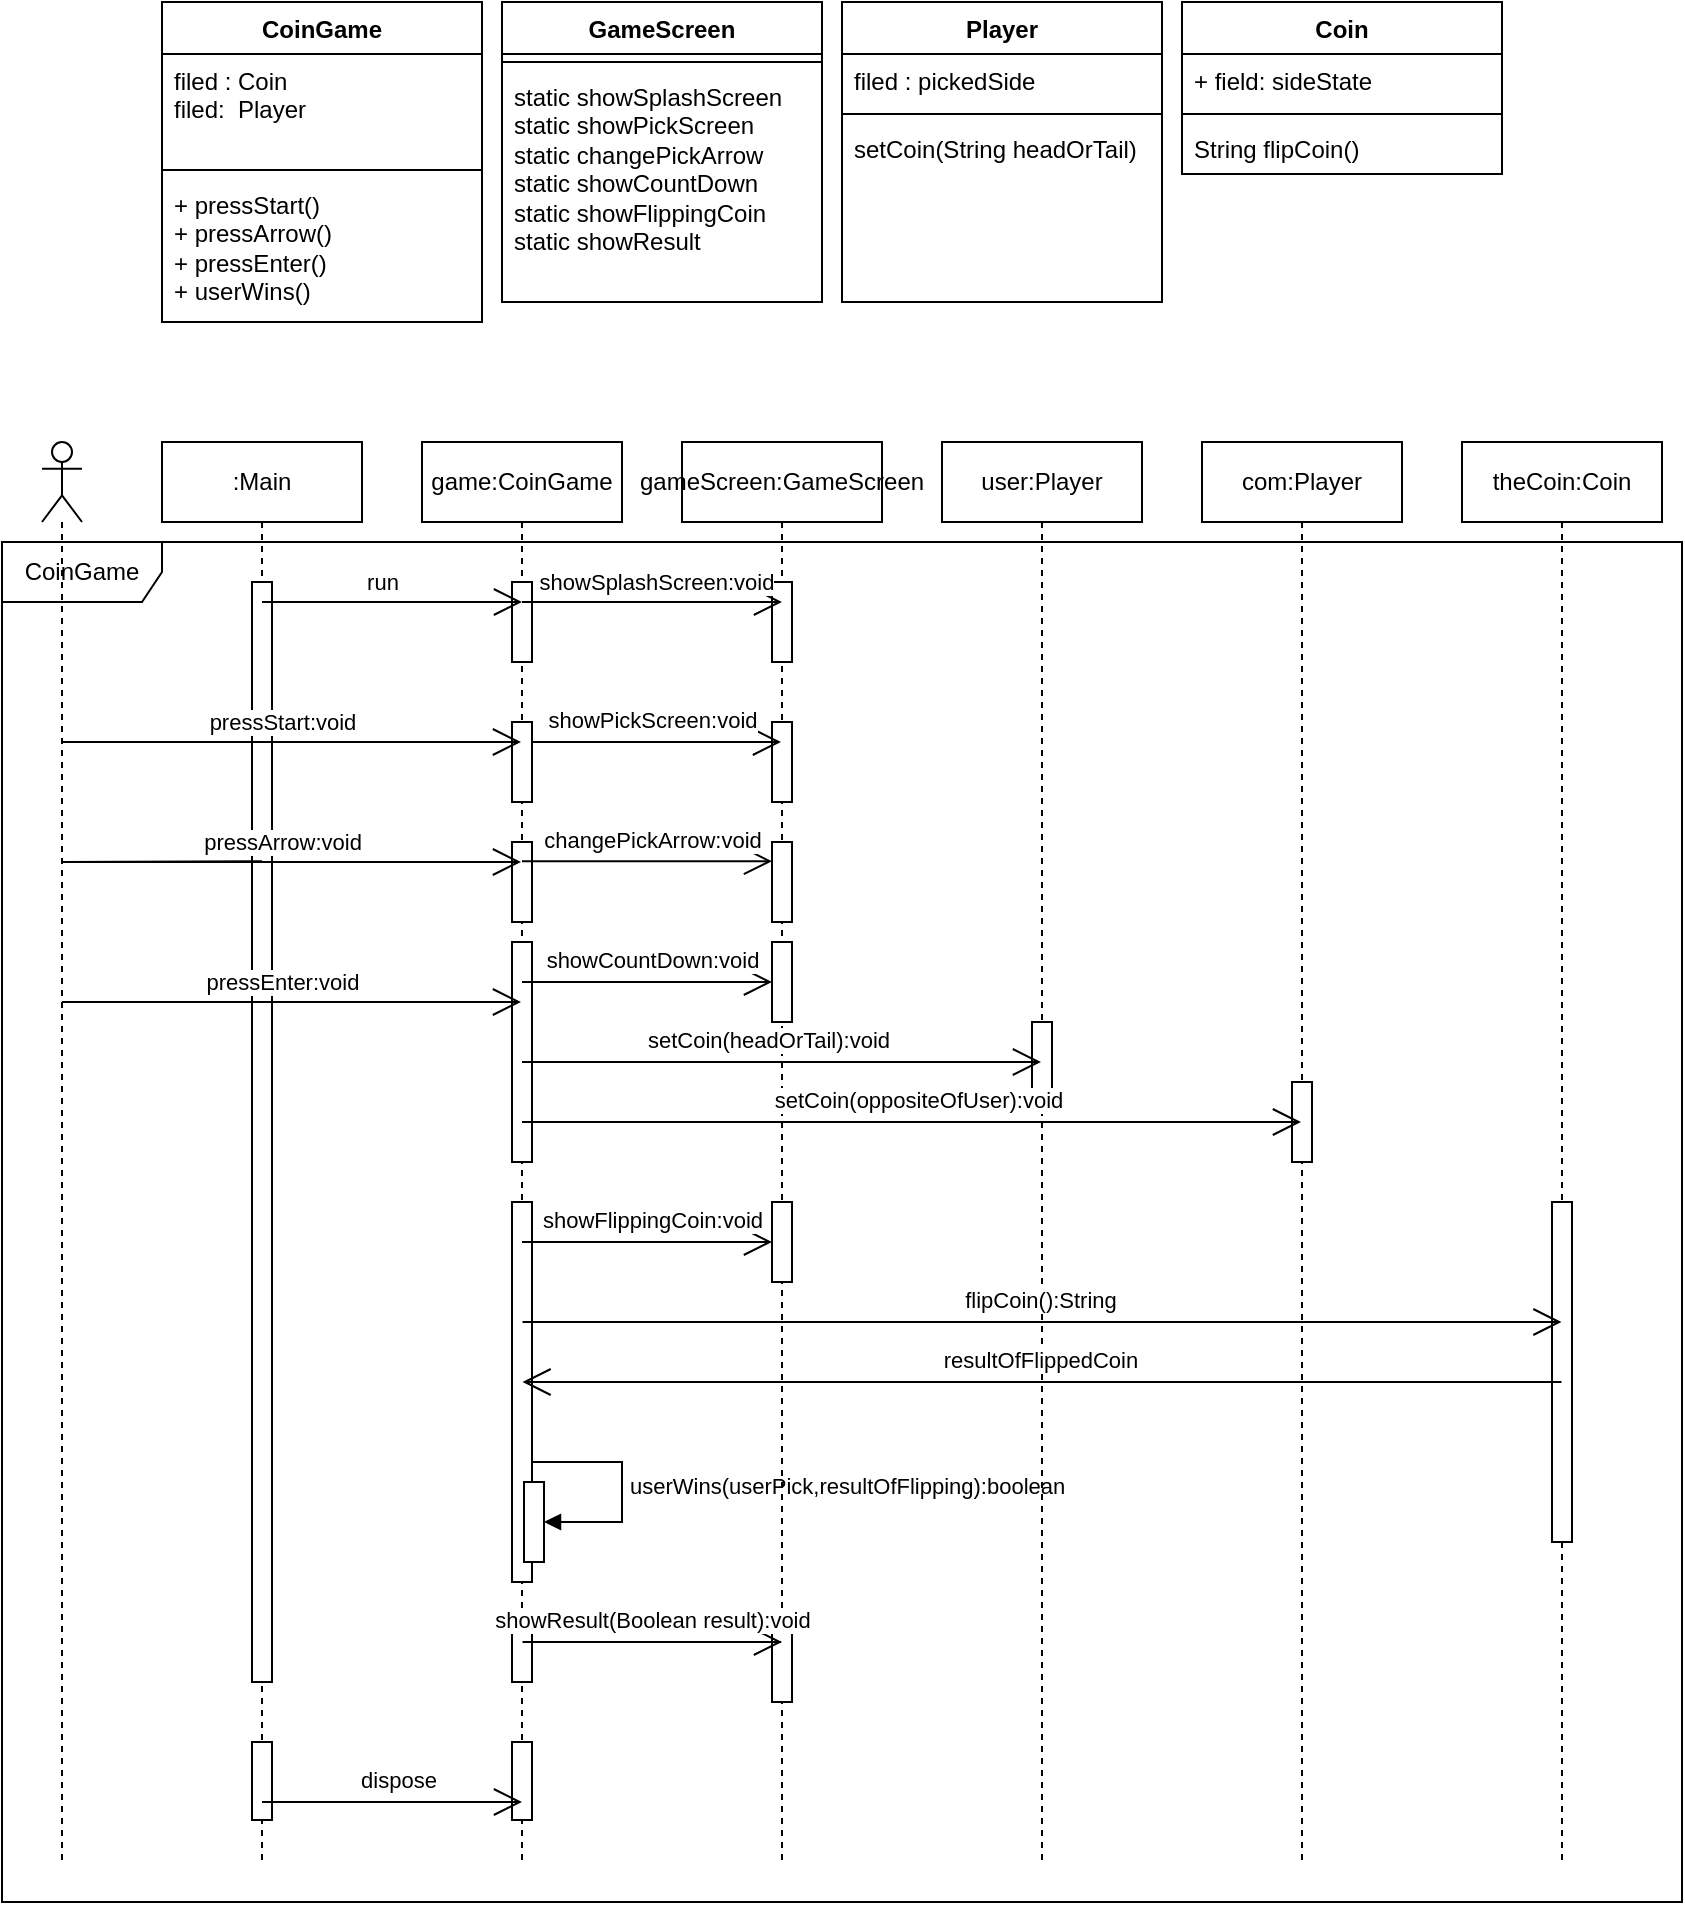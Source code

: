 <mxfile version="21.2.6" type="device">
  <diagram name="Page-1" id="M5K0BXyh6dM63ijvcR3z">
    <mxGraphModel dx="958" dy="1583" grid="1" gridSize="10" guides="1" tooltips="1" connect="1" arrows="1" fold="1" page="1" pageScale="1" pageWidth="850" pageHeight="1100" math="0" shadow="0">
      <root>
        <mxCell id="0" />
        <mxCell id="1" parent="0" />
        <mxCell id="KG-Lx-F5AGC2H34Jl8Lw-1" value="CoinGame" style="shape=umlFrame;whiteSpace=wrap;html=1;pointerEvents=0;width=80;height=30;" vertex="1" parent="1">
          <mxGeometry y="80" width="840" height="680" as="geometry" />
        </mxCell>
        <mxCell id="KG-Lx-F5AGC2H34Jl8Lw-6" value="game:CoinGame" style="shape=umlLifeline;perimeter=lifelinePerimeter;whiteSpace=wrap;html=1;container=1;dropTarget=0;collapsible=0;recursiveResize=0;outlineConnect=0;portConstraint=eastwest;newEdgeStyle={&quot;edgeStyle&quot;:&quot;elbowEdgeStyle&quot;,&quot;elbow&quot;:&quot;vertical&quot;,&quot;curved&quot;:0,&quot;rounded&quot;:0};" vertex="1" parent="1">
          <mxGeometry x="210" y="30" width="100" height="710" as="geometry" />
        </mxCell>
        <mxCell id="KG-Lx-F5AGC2H34Jl8Lw-17" value="" style="html=1;points=[];perimeter=orthogonalPerimeter;outlineConnect=0;targetShapes=umlLifeline;portConstraint=eastwest;newEdgeStyle={&quot;edgeStyle&quot;:&quot;elbowEdgeStyle&quot;,&quot;elbow&quot;:&quot;vertical&quot;,&quot;curved&quot;:0,&quot;rounded&quot;:0};" vertex="1" parent="KG-Lx-F5AGC2H34Jl8Lw-6">
          <mxGeometry x="45" y="70" width="10" height="40" as="geometry" />
        </mxCell>
        <mxCell id="KG-Lx-F5AGC2H34Jl8Lw-23" value="" style="html=1;points=[];perimeter=orthogonalPerimeter;outlineConnect=0;targetShapes=umlLifeline;portConstraint=eastwest;newEdgeStyle={&quot;edgeStyle&quot;:&quot;elbowEdgeStyle&quot;,&quot;elbow&quot;:&quot;vertical&quot;,&quot;curved&quot;:0,&quot;rounded&quot;:0};" vertex="1" parent="KG-Lx-F5AGC2H34Jl8Lw-6">
          <mxGeometry x="45" y="140" width="10" height="40" as="geometry" />
        </mxCell>
        <mxCell id="KG-Lx-F5AGC2H34Jl8Lw-35" value="" style="html=1;points=[];perimeter=orthogonalPerimeter;outlineConnect=0;targetShapes=umlLifeline;portConstraint=eastwest;newEdgeStyle={&quot;edgeStyle&quot;:&quot;elbowEdgeStyle&quot;,&quot;elbow&quot;:&quot;vertical&quot;,&quot;curved&quot;:0,&quot;rounded&quot;:0};" vertex="1" parent="KG-Lx-F5AGC2H34Jl8Lw-6">
          <mxGeometry x="45" y="200" width="10" height="40" as="geometry" />
        </mxCell>
        <mxCell id="KG-Lx-F5AGC2H34Jl8Lw-45" value="" style="html=1;points=[];perimeter=orthogonalPerimeter;outlineConnect=0;targetShapes=umlLifeline;portConstraint=eastwest;newEdgeStyle={&quot;edgeStyle&quot;:&quot;elbowEdgeStyle&quot;,&quot;elbow&quot;:&quot;vertical&quot;,&quot;curved&quot;:0,&quot;rounded&quot;:0};" vertex="1" parent="KG-Lx-F5AGC2H34Jl8Lw-6">
          <mxGeometry x="45" y="250" width="10" height="110" as="geometry" />
        </mxCell>
        <mxCell id="KG-Lx-F5AGC2H34Jl8Lw-60" value="" style="html=1;points=[];perimeter=orthogonalPerimeter;outlineConnect=0;targetShapes=umlLifeline;portConstraint=eastwest;newEdgeStyle={&quot;edgeStyle&quot;:&quot;elbowEdgeStyle&quot;,&quot;elbow&quot;:&quot;vertical&quot;,&quot;curved&quot;:0,&quot;rounded&quot;:0};" vertex="1" parent="KG-Lx-F5AGC2H34Jl8Lw-6">
          <mxGeometry x="45" y="380" width="10" height="190" as="geometry" />
        </mxCell>
        <mxCell id="KG-Lx-F5AGC2H34Jl8Lw-71" value="" style="html=1;points=[];perimeter=orthogonalPerimeter;outlineConnect=0;targetShapes=umlLifeline;portConstraint=eastwest;newEdgeStyle={&quot;edgeStyle&quot;:&quot;elbowEdgeStyle&quot;,&quot;elbow&quot;:&quot;vertical&quot;,&quot;curved&quot;:0,&quot;rounded&quot;:0};" vertex="1" parent="KG-Lx-F5AGC2H34Jl8Lw-6">
          <mxGeometry x="51" y="520" width="10" height="40" as="geometry" />
        </mxCell>
        <mxCell id="KG-Lx-F5AGC2H34Jl8Lw-72" value="userWins(userPick,resultOfFlipping):boolean" style="html=1;align=left;spacingLeft=2;endArrow=block;rounded=0;edgeStyle=orthogonalEdgeStyle;curved=0;rounded=0;" edge="1" target="KG-Lx-F5AGC2H34Jl8Lw-71" parent="KG-Lx-F5AGC2H34Jl8Lw-6" source="KG-Lx-F5AGC2H34Jl8Lw-60">
          <mxGeometry relative="1" as="geometry">
            <mxPoint x="70" y="480" as="sourcePoint" />
            <Array as="points">
              <mxPoint x="100" y="510" />
              <mxPoint x="100" y="540" />
            </Array>
          </mxGeometry>
        </mxCell>
        <mxCell id="KG-Lx-F5AGC2H34Jl8Lw-73" value="" style="html=1;points=[];perimeter=orthogonalPerimeter;outlineConnect=0;targetShapes=umlLifeline;portConstraint=eastwest;newEdgeStyle={&quot;edgeStyle&quot;:&quot;elbowEdgeStyle&quot;,&quot;elbow&quot;:&quot;vertical&quot;,&quot;curved&quot;:0,&quot;rounded&quot;:0};" vertex="1" parent="KG-Lx-F5AGC2H34Jl8Lw-6">
          <mxGeometry x="45" y="591" width="10" height="29" as="geometry" />
        </mxCell>
        <mxCell id="KG-Lx-F5AGC2H34Jl8Lw-97" value="" style="html=1;points=[];perimeter=orthogonalPerimeter;outlineConnect=0;targetShapes=umlLifeline;portConstraint=eastwest;newEdgeStyle={&quot;edgeStyle&quot;:&quot;elbowEdgeStyle&quot;,&quot;elbow&quot;:&quot;vertical&quot;,&quot;curved&quot;:0,&quot;rounded&quot;:0};" vertex="1" parent="KG-Lx-F5AGC2H34Jl8Lw-6">
          <mxGeometry x="45" y="650" width="10" height="39" as="geometry" />
        </mxCell>
        <mxCell id="KG-Lx-F5AGC2H34Jl8Lw-7" value="gameScreen:GameScreen" style="shape=umlLifeline;perimeter=lifelinePerimeter;whiteSpace=wrap;html=1;container=1;dropTarget=0;collapsible=0;recursiveResize=0;outlineConnect=0;portConstraint=eastwest;newEdgeStyle={&quot;edgeStyle&quot;:&quot;elbowEdgeStyle&quot;,&quot;elbow&quot;:&quot;vertical&quot;,&quot;curved&quot;:0,&quot;rounded&quot;:0};" vertex="1" parent="1">
          <mxGeometry x="340" y="30" width="100" height="710" as="geometry" />
        </mxCell>
        <mxCell id="KG-Lx-F5AGC2H34Jl8Lw-18" value="" style="html=1;points=[];perimeter=orthogonalPerimeter;outlineConnect=0;targetShapes=umlLifeline;portConstraint=eastwest;newEdgeStyle={&quot;edgeStyle&quot;:&quot;elbowEdgeStyle&quot;,&quot;elbow&quot;:&quot;vertical&quot;,&quot;curved&quot;:0,&quot;rounded&quot;:0};" vertex="1" parent="KG-Lx-F5AGC2H34Jl8Lw-7">
          <mxGeometry x="45" y="70" width="10" height="40" as="geometry" />
        </mxCell>
        <mxCell id="KG-Lx-F5AGC2H34Jl8Lw-29" value="" style="html=1;points=[];perimeter=orthogonalPerimeter;outlineConnect=0;targetShapes=umlLifeline;portConstraint=eastwest;newEdgeStyle={&quot;edgeStyle&quot;:&quot;elbowEdgeStyle&quot;,&quot;elbow&quot;:&quot;vertical&quot;,&quot;curved&quot;:0,&quot;rounded&quot;:0};" vertex="1" parent="KG-Lx-F5AGC2H34Jl8Lw-7">
          <mxGeometry x="45" y="140" width="10" height="40" as="geometry" />
        </mxCell>
        <mxCell id="KG-Lx-F5AGC2H34Jl8Lw-34" value="" style="html=1;points=[];perimeter=orthogonalPerimeter;outlineConnect=0;targetShapes=umlLifeline;portConstraint=eastwest;newEdgeStyle={&quot;edgeStyle&quot;:&quot;elbowEdgeStyle&quot;,&quot;elbow&quot;:&quot;vertical&quot;,&quot;curved&quot;:0,&quot;rounded&quot;:0};" vertex="1" parent="KG-Lx-F5AGC2H34Jl8Lw-7">
          <mxGeometry x="45" y="200" width="10" height="40" as="geometry" />
        </mxCell>
        <mxCell id="KG-Lx-F5AGC2H34Jl8Lw-68" value="" style="html=1;points=[];perimeter=orthogonalPerimeter;outlineConnect=0;targetShapes=umlLifeline;portConstraint=eastwest;newEdgeStyle={&quot;edgeStyle&quot;:&quot;elbowEdgeStyle&quot;,&quot;elbow&quot;:&quot;vertical&quot;,&quot;curved&quot;:0,&quot;rounded&quot;:0};" vertex="1" parent="KG-Lx-F5AGC2H34Jl8Lw-7">
          <mxGeometry x="45" y="380" width="10" height="40" as="geometry" />
        </mxCell>
        <mxCell id="KG-Lx-F5AGC2H34Jl8Lw-77" value="" style="html=1;points=[];perimeter=orthogonalPerimeter;outlineConnect=0;targetShapes=umlLifeline;portConstraint=eastwest;newEdgeStyle={&quot;edgeStyle&quot;:&quot;elbowEdgeStyle&quot;,&quot;elbow&quot;:&quot;vertical&quot;,&quot;curved&quot;:0,&quot;rounded&quot;:0};" vertex="1" parent="KG-Lx-F5AGC2H34Jl8Lw-7">
          <mxGeometry x="45" y="590" width="10" height="40" as="geometry" />
        </mxCell>
        <mxCell id="KG-Lx-F5AGC2H34Jl8Lw-8" value="user:Player" style="shape=umlLifeline;perimeter=lifelinePerimeter;whiteSpace=wrap;html=1;container=1;dropTarget=0;collapsible=0;recursiveResize=0;outlineConnect=0;portConstraint=eastwest;newEdgeStyle={&quot;edgeStyle&quot;:&quot;elbowEdgeStyle&quot;,&quot;elbow&quot;:&quot;vertical&quot;,&quot;curved&quot;:0,&quot;rounded&quot;:0};" vertex="1" parent="1">
          <mxGeometry x="470" y="30" width="100" height="710" as="geometry" />
        </mxCell>
        <mxCell id="KG-Lx-F5AGC2H34Jl8Lw-54" value="" style="html=1;points=[];perimeter=orthogonalPerimeter;outlineConnect=0;targetShapes=umlLifeline;portConstraint=eastwest;newEdgeStyle={&quot;edgeStyle&quot;:&quot;elbowEdgeStyle&quot;,&quot;elbow&quot;:&quot;vertical&quot;,&quot;curved&quot;:0,&quot;rounded&quot;:0};" vertex="1" parent="KG-Lx-F5AGC2H34Jl8Lw-8">
          <mxGeometry x="45" y="290" width="10" height="40" as="geometry" />
        </mxCell>
        <mxCell id="KG-Lx-F5AGC2H34Jl8Lw-9" value="com:Player" style="shape=umlLifeline;perimeter=lifelinePerimeter;whiteSpace=wrap;html=1;container=1;dropTarget=0;collapsible=0;recursiveResize=0;outlineConnect=0;portConstraint=eastwest;newEdgeStyle={&quot;edgeStyle&quot;:&quot;elbowEdgeStyle&quot;,&quot;elbow&quot;:&quot;vertical&quot;,&quot;curved&quot;:0,&quot;rounded&quot;:0};" vertex="1" parent="1">
          <mxGeometry x="600" y="30" width="100" height="710" as="geometry" />
        </mxCell>
        <mxCell id="KG-Lx-F5AGC2H34Jl8Lw-56" value="" style="html=1;points=[];perimeter=orthogonalPerimeter;outlineConnect=0;targetShapes=umlLifeline;portConstraint=eastwest;newEdgeStyle={&quot;edgeStyle&quot;:&quot;elbowEdgeStyle&quot;,&quot;elbow&quot;:&quot;vertical&quot;,&quot;curved&quot;:0,&quot;rounded&quot;:0};" vertex="1" parent="KG-Lx-F5AGC2H34Jl8Lw-9">
          <mxGeometry x="45" y="320" width="10" height="40" as="geometry" />
        </mxCell>
        <mxCell id="KG-Lx-F5AGC2H34Jl8Lw-10" value="theCoin:Coin" style="shape=umlLifeline;perimeter=lifelinePerimeter;whiteSpace=wrap;html=1;container=1;dropTarget=0;collapsible=0;recursiveResize=0;outlineConnect=0;portConstraint=eastwest;newEdgeStyle={&quot;edgeStyle&quot;:&quot;elbowEdgeStyle&quot;,&quot;elbow&quot;:&quot;vertical&quot;,&quot;curved&quot;:0,&quot;rounded&quot;:0};" vertex="1" parent="1">
          <mxGeometry x="730" y="30" width="100" height="710" as="geometry" />
        </mxCell>
        <mxCell id="KG-Lx-F5AGC2H34Jl8Lw-63" value="" style="html=1;points=[];perimeter=orthogonalPerimeter;outlineConnect=0;targetShapes=umlLifeline;portConstraint=eastwest;newEdgeStyle={&quot;edgeStyle&quot;:&quot;elbowEdgeStyle&quot;,&quot;elbow&quot;:&quot;vertical&quot;,&quot;curved&quot;:0,&quot;rounded&quot;:0};" vertex="1" parent="KG-Lx-F5AGC2H34Jl8Lw-10">
          <mxGeometry x="45" y="380" width="10" height="170" as="geometry" />
        </mxCell>
        <mxCell id="KG-Lx-F5AGC2H34Jl8Lw-21" value="" style="endArrow=open;endFill=1;endSize=12;html=1;rounded=0;" edge="1" parent="1" source="KG-Lx-F5AGC2H34Jl8Lw-6">
          <mxGeometry width="160" relative="1" as="geometry">
            <mxPoint x="290" y="110" as="sourcePoint" />
            <mxPoint x="390" y="110" as="targetPoint" />
          </mxGeometry>
        </mxCell>
        <mxCell id="KG-Lx-F5AGC2H34Jl8Lw-22" value="showSplashScreen:void" style="edgeLabel;html=1;align=center;verticalAlign=middle;resizable=0;points=[];" vertex="1" connectable="0" parent="KG-Lx-F5AGC2H34Jl8Lw-21">
          <mxGeometry x="0.317" relative="1" as="geometry">
            <mxPoint x="-19" y="-10" as="offset" />
          </mxGeometry>
        </mxCell>
        <mxCell id="KG-Lx-F5AGC2H34Jl8Lw-24" value="" style="shape=umlLifeline;perimeter=lifelinePerimeter;whiteSpace=wrap;html=1;container=1;dropTarget=0;collapsible=0;recursiveResize=0;outlineConnect=0;portConstraint=eastwest;newEdgeStyle={&quot;edgeStyle&quot;:&quot;elbowEdgeStyle&quot;,&quot;elbow&quot;:&quot;vertical&quot;,&quot;curved&quot;:0,&quot;rounded&quot;:0};participant=umlActor;" vertex="1" parent="1">
          <mxGeometry x="20" y="30" width="20" height="710" as="geometry" />
        </mxCell>
        <mxCell id="KG-Lx-F5AGC2H34Jl8Lw-32" value="" style="endArrow=open;endFill=1;endSize=12;html=1;rounded=0;" edge="1" parent="1" source="KG-Lx-F5AGC2H34Jl8Lw-23" target="KG-Lx-F5AGC2H34Jl8Lw-7">
          <mxGeometry width="160" relative="1" as="geometry">
            <mxPoint x="270" y="180" as="sourcePoint" />
            <mxPoint x="370" y="180" as="targetPoint" />
            <Array as="points">
              <mxPoint x="320" y="180" />
            </Array>
          </mxGeometry>
        </mxCell>
        <mxCell id="KG-Lx-F5AGC2H34Jl8Lw-33" value="showPickScreen:void" style="edgeLabel;html=1;align=center;verticalAlign=middle;resizable=0;points=[];" vertex="1" connectable="0" parent="1">
          <mxGeometry x="336.5" y="130" as="geometry">
            <mxPoint x="-12" y="39" as="offset" />
          </mxGeometry>
        </mxCell>
        <mxCell id="KG-Lx-F5AGC2H34Jl8Lw-36" value="" style="endArrow=open;endFill=1;endSize=12;html=1;rounded=0;" edge="1" parent="1">
          <mxGeometry width="160" relative="1" as="geometry">
            <mxPoint x="260" y="239.58" as="sourcePoint" />
            <mxPoint x="385" y="239.58" as="targetPoint" />
            <Array as="points">
              <mxPoint x="315" y="239.58" />
            </Array>
          </mxGeometry>
        </mxCell>
        <mxCell id="KG-Lx-F5AGC2H34Jl8Lw-37" value="changePickArrow:void" style="edgeLabel;html=1;align=center;verticalAlign=middle;resizable=0;points=[];" vertex="1" connectable="0" parent="1">
          <mxGeometry x="336.5" y="190" as="geometry">
            <mxPoint x="-12" y="39" as="offset" />
          </mxGeometry>
        </mxCell>
        <mxCell id="KG-Lx-F5AGC2H34Jl8Lw-46" value="" style="endArrow=open;endFill=1;endSize=12;html=1;rounded=0;" edge="1" parent="1" target="KG-Lx-F5AGC2H34Jl8Lw-47">
          <mxGeometry width="160" relative="1" as="geometry">
            <mxPoint x="370" y="300" as="sourcePoint" />
            <mxPoint x="395" y="300" as="targetPoint" />
            <Array as="points">
              <mxPoint x="260" y="300" />
            </Array>
          </mxGeometry>
        </mxCell>
        <mxCell id="KG-Lx-F5AGC2H34Jl8Lw-47" value="" style="html=1;points=[];perimeter=orthogonalPerimeter;outlineConnect=0;targetShapes=umlLifeline;portConstraint=eastwest;newEdgeStyle={&quot;edgeStyle&quot;:&quot;elbowEdgeStyle&quot;,&quot;elbow&quot;:&quot;vertical&quot;,&quot;curved&quot;:0,&quot;rounded&quot;:0};" vertex="1" parent="1">
          <mxGeometry x="385" y="280" width="10" height="40" as="geometry" />
        </mxCell>
        <mxCell id="KG-Lx-F5AGC2H34Jl8Lw-50" value="showCountDown:void" style="edgeLabel;html=1;align=center;verticalAlign=middle;resizable=0;points=[];" vertex="1" connectable="0" parent="1">
          <mxGeometry x="336.5" y="250" as="geometry">
            <mxPoint x="-12" y="39" as="offset" />
          </mxGeometry>
        </mxCell>
        <mxCell id="KG-Lx-F5AGC2H34Jl8Lw-53" value="" style="endArrow=open;endFill=1;endSize=12;html=1;rounded=0;" edge="1" parent="1" target="KG-Lx-F5AGC2H34Jl8Lw-8">
          <mxGeometry width="160" relative="1" as="geometry">
            <mxPoint x="370" y="340" as="sourcePoint" />
            <mxPoint x="385" y="340" as="targetPoint" />
            <Array as="points">
              <mxPoint x="260" y="340" />
            </Array>
          </mxGeometry>
        </mxCell>
        <mxCell id="KG-Lx-F5AGC2H34Jl8Lw-55" value="setCoin(headOrTail):void" style="edgeLabel;html=1;align=center;verticalAlign=middle;resizable=0;points=[];" vertex="1" connectable="0" parent="1">
          <mxGeometry x="395" y="290" as="geometry">
            <mxPoint x="-12" y="39" as="offset" />
          </mxGeometry>
        </mxCell>
        <mxCell id="KG-Lx-F5AGC2H34Jl8Lw-57" value="" style="endArrow=open;endFill=1;endSize=12;html=1;rounded=0;" edge="1" parent="1" target="KG-Lx-F5AGC2H34Jl8Lw-9">
          <mxGeometry width="160" relative="1" as="geometry">
            <mxPoint x="375" y="370" as="sourcePoint" />
            <mxPoint x="525" y="370" as="targetPoint" />
            <Array as="points">
              <mxPoint x="260" y="370" />
            </Array>
          </mxGeometry>
        </mxCell>
        <mxCell id="KG-Lx-F5AGC2H34Jl8Lw-58" value="setCoin(oppositeOfUser):void" style="edgeLabel;html=1;align=center;verticalAlign=middle;resizable=0;points=[];" vertex="1" connectable="0" parent="1">
          <mxGeometry x="470" y="320" as="geometry">
            <mxPoint x="-12" y="39" as="offset" />
          </mxGeometry>
        </mxCell>
        <mxCell id="KG-Lx-F5AGC2H34Jl8Lw-62" value="" style="endArrow=open;endFill=1;endSize=12;html=1;rounded=0;" edge="1" parent="1">
          <mxGeometry width="160" relative="1" as="geometry">
            <mxPoint x="370.25" y="470" as="sourcePoint" />
            <mxPoint x="779.75" y="470" as="targetPoint" />
            <Array as="points">
              <mxPoint x="260.25" y="470" />
            </Array>
          </mxGeometry>
        </mxCell>
        <mxCell id="KG-Lx-F5AGC2H34Jl8Lw-64" value="flipCoin():String" style="edgeLabel;html=1;align=center;verticalAlign=middle;resizable=0;points=[];" vertex="1" connectable="0" parent="1">
          <mxGeometry x="530.25" y="420" as="geometry">
            <mxPoint x="-12" y="39" as="offset" />
          </mxGeometry>
        </mxCell>
        <mxCell id="KG-Lx-F5AGC2H34Jl8Lw-65" value="" style="endArrow=open;endFill=1;endSize=12;html=1;rounded=0;" edge="1" parent="1">
          <mxGeometry width="160" relative="1" as="geometry">
            <mxPoint x="779.75" y="500" as="sourcePoint" />
            <mxPoint x="260.25" y="500" as="targetPoint" />
            <Array as="points">
              <mxPoint x="730.25" y="500" />
            </Array>
          </mxGeometry>
        </mxCell>
        <mxCell id="KG-Lx-F5AGC2H34Jl8Lw-66" value="resultOfFlippedCoin" style="edgeLabel;html=1;align=center;verticalAlign=middle;resizable=0;points=[];" vertex="1" connectable="0" parent="1">
          <mxGeometry x="530.25" y="450" as="geometry">
            <mxPoint x="-12" y="39" as="offset" />
          </mxGeometry>
        </mxCell>
        <mxCell id="KG-Lx-F5AGC2H34Jl8Lw-69" value="" style="endArrow=open;endFill=1;endSize=12;html=1;rounded=0;" edge="1" parent="1">
          <mxGeometry width="160" relative="1" as="geometry">
            <mxPoint x="370" y="430" as="sourcePoint" />
            <mxPoint x="385" y="430" as="targetPoint" />
            <Array as="points">
              <mxPoint x="260" y="430" />
            </Array>
          </mxGeometry>
        </mxCell>
        <mxCell id="KG-Lx-F5AGC2H34Jl8Lw-70" value="showFlippingCoin:void" style="edgeLabel;html=1;align=center;verticalAlign=middle;resizable=0;points=[];" vertex="1" connectable="0" parent="1">
          <mxGeometry x="336.5" y="380" as="geometry">
            <mxPoint x="-12" y="39" as="offset" />
          </mxGeometry>
        </mxCell>
        <mxCell id="KG-Lx-F5AGC2H34Jl8Lw-74" value="" style="endArrow=open;endFill=1;endSize=12;html=1;rounded=0;" edge="1" parent="1" source="KG-Lx-F5AGC2H34Jl8Lw-7">
          <mxGeometry width="160" relative="1" as="geometry">
            <mxPoint x="370.25" y="630" as="sourcePoint" />
            <mxPoint x="390" y="630" as="targetPoint" />
            <Array as="points">
              <mxPoint x="260.25" y="630" />
            </Array>
          </mxGeometry>
        </mxCell>
        <mxCell id="KG-Lx-F5AGC2H34Jl8Lw-76" value="showResult(Boolean result):void" style="edgeLabel;html=1;align=center;verticalAlign=middle;resizable=0;points=[];" vertex="1" connectable="0" parent="1">
          <mxGeometry x="336.5" y="580" as="geometry">
            <mxPoint x="-12" y="39" as="offset" />
          </mxGeometry>
        </mxCell>
        <mxCell id="KG-Lx-F5AGC2H34Jl8Lw-89" value=":Main" style="shape=umlLifeline;perimeter=lifelinePerimeter;whiteSpace=wrap;html=1;container=1;dropTarget=0;collapsible=0;recursiveResize=0;outlineConnect=0;portConstraint=eastwest;newEdgeStyle={&quot;edgeStyle&quot;:&quot;elbowEdgeStyle&quot;,&quot;elbow&quot;:&quot;vertical&quot;,&quot;curved&quot;:0,&quot;rounded&quot;:0};" vertex="1" parent="1">
          <mxGeometry x="80" y="30" width="100" height="710" as="geometry" />
        </mxCell>
        <mxCell id="KG-Lx-F5AGC2H34Jl8Lw-90" value="" style="html=1;points=[];perimeter=orthogonalPerimeter;outlineConnect=0;targetShapes=umlLifeline;portConstraint=eastwest;newEdgeStyle={&quot;edgeStyle&quot;:&quot;elbowEdgeStyle&quot;,&quot;elbow&quot;:&quot;vertical&quot;,&quot;curved&quot;:0,&quot;rounded&quot;:0};" vertex="1" parent="KG-Lx-F5AGC2H34Jl8Lw-89">
          <mxGeometry x="45" y="70" width="10" height="550" as="geometry" />
        </mxCell>
        <mxCell id="KG-Lx-F5AGC2H34Jl8Lw-99" value="" style="html=1;points=[];perimeter=orthogonalPerimeter;outlineConnect=0;targetShapes=umlLifeline;portConstraint=eastwest;newEdgeStyle={&quot;edgeStyle&quot;:&quot;elbowEdgeStyle&quot;,&quot;elbow&quot;:&quot;vertical&quot;,&quot;curved&quot;:0,&quot;rounded&quot;:0};" vertex="1" parent="KG-Lx-F5AGC2H34Jl8Lw-89">
          <mxGeometry x="45" y="650" width="10" height="39" as="geometry" />
        </mxCell>
        <mxCell id="KG-Lx-F5AGC2H34Jl8Lw-26" value="" style="endArrow=open;endFill=1;endSize=12;html=1;rounded=0;" edge="1" parent="1" target="KG-Lx-F5AGC2H34Jl8Lw-6">
          <mxGeometry width="160" relative="1" as="geometry">
            <mxPoint x="130" y="180" as="sourcePoint" />
            <mxPoint x="220" y="180" as="targetPoint" />
            <Array as="points">
              <mxPoint x="30" y="180" />
            </Array>
          </mxGeometry>
        </mxCell>
        <mxCell id="KG-Lx-F5AGC2H34Jl8Lw-27" value="pressStart:void" style="edgeLabel;html=1;align=center;verticalAlign=middle;resizable=0;points=[];" vertex="1" connectable="0" parent="KG-Lx-F5AGC2H34Jl8Lw-26">
          <mxGeometry x="0.526" y="3" relative="1" as="geometry">
            <mxPoint x="-42" y="-7" as="offset" />
          </mxGeometry>
        </mxCell>
        <mxCell id="KG-Lx-F5AGC2H34Jl8Lw-41" value="" style="endArrow=open;endFill=1;endSize=12;html=1;rounded=0;" edge="1" parent="1" target="KG-Lx-F5AGC2H34Jl8Lw-6">
          <mxGeometry width="160" relative="1" as="geometry">
            <mxPoint x="130" y="239.58" as="sourcePoint" />
            <mxPoint x="220" y="239.58" as="targetPoint" />
            <Array as="points">
              <mxPoint x="30" y="240" />
            </Array>
          </mxGeometry>
        </mxCell>
        <mxCell id="KG-Lx-F5AGC2H34Jl8Lw-42" value="pressArrow:void" style="edgeLabel;html=1;align=center;verticalAlign=middle;resizable=0;points=[];" vertex="1" connectable="0" parent="KG-Lx-F5AGC2H34Jl8Lw-41">
          <mxGeometry x="0.526" y="3" relative="1" as="geometry">
            <mxPoint x="-42" y="-7" as="offset" />
          </mxGeometry>
        </mxCell>
        <mxCell id="KG-Lx-F5AGC2H34Jl8Lw-43" value="" style="endArrow=open;endFill=1;endSize=12;html=1;rounded=0;" edge="1" parent="1" source="KG-Lx-F5AGC2H34Jl8Lw-24" target="KG-Lx-F5AGC2H34Jl8Lw-6">
          <mxGeometry width="160" relative="1" as="geometry">
            <mxPoint x="130" y="300" as="sourcePoint" />
            <mxPoint x="220" y="300" as="targetPoint" />
            <Array as="points">
              <mxPoint x="100" y="310" />
            </Array>
          </mxGeometry>
        </mxCell>
        <mxCell id="KG-Lx-F5AGC2H34Jl8Lw-44" value="pressEnter:void" style="edgeLabel;html=1;align=center;verticalAlign=middle;resizable=0;points=[];" vertex="1" connectable="0" parent="KG-Lx-F5AGC2H34Jl8Lw-43">
          <mxGeometry x="0.526" y="3" relative="1" as="geometry">
            <mxPoint x="-65" y="-7" as="offset" />
          </mxGeometry>
        </mxCell>
        <mxCell id="KG-Lx-F5AGC2H34Jl8Lw-91" value="" style="endArrow=open;endFill=1;endSize=12;html=1;rounded=0;" edge="1" parent="1">
          <mxGeometry width="160" relative="1" as="geometry">
            <mxPoint x="130" y="110" as="sourcePoint" />
            <mxPoint x="260" y="110" as="targetPoint" />
          </mxGeometry>
        </mxCell>
        <mxCell id="KG-Lx-F5AGC2H34Jl8Lw-92" value="run" style="edgeLabel;html=1;align=center;verticalAlign=middle;resizable=0;points=[];" vertex="1" connectable="0" parent="1">
          <mxGeometry x="190" y="100" as="geometry" />
        </mxCell>
        <mxCell id="KG-Lx-F5AGC2H34Jl8Lw-93" value="" style="endArrow=open;endFill=1;endSize=12;html=1;rounded=0;" edge="1" parent="1">
          <mxGeometry width="160" relative="1" as="geometry">
            <mxPoint x="130" y="710" as="sourcePoint" />
            <mxPoint x="260" y="710" as="targetPoint" />
          </mxGeometry>
        </mxCell>
        <mxCell id="KG-Lx-F5AGC2H34Jl8Lw-94" value="dispose" style="edgeLabel;html=1;align=center;verticalAlign=middle;resizable=0;points=[];" vertex="1" connectable="0" parent="1">
          <mxGeometry x="210" y="660" as="geometry">
            <mxPoint x="-12" y="39" as="offset" />
          </mxGeometry>
        </mxCell>
        <mxCell id="KG-Lx-F5AGC2H34Jl8Lw-100" value="CoinGame" style="swimlane;fontStyle=1;align=center;verticalAlign=top;childLayout=stackLayout;horizontal=1;startSize=26;horizontalStack=0;resizeParent=1;resizeParentMax=0;resizeLast=0;collapsible=1;marginBottom=0;whiteSpace=wrap;html=1;" vertex="1" parent="1">
          <mxGeometry x="80" y="-190" width="160" height="160" as="geometry" />
        </mxCell>
        <mxCell id="KG-Lx-F5AGC2H34Jl8Lw-101" value="filed : Coin&lt;br&gt;filed:&amp;nbsp; Player" style="text;strokeColor=none;fillColor=none;align=left;verticalAlign=top;spacingLeft=4;spacingRight=4;overflow=hidden;rotatable=0;points=[[0,0.5],[1,0.5]];portConstraint=eastwest;whiteSpace=wrap;html=1;" vertex="1" parent="KG-Lx-F5AGC2H34Jl8Lw-100">
          <mxGeometry y="26" width="160" height="54" as="geometry" />
        </mxCell>
        <mxCell id="KG-Lx-F5AGC2H34Jl8Lw-102" value="" style="line;strokeWidth=1;fillColor=none;align=left;verticalAlign=middle;spacingTop=-1;spacingLeft=3;spacingRight=3;rotatable=0;labelPosition=right;points=[];portConstraint=eastwest;strokeColor=inherit;" vertex="1" parent="KG-Lx-F5AGC2H34Jl8Lw-100">
          <mxGeometry y="80" width="160" height="8" as="geometry" />
        </mxCell>
        <mxCell id="KG-Lx-F5AGC2H34Jl8Lw-103" value="+ pressStart()&lt;br&gt;+ pressArrow()&lt;br&gt;+ pressEnter()&lt;br&gt;+ userWins()" style="text;strokeColor=none;fillColor=none;align=left;verticalAlign=top;spacingLeft=4;spacingRight=4;overflow=hidden;rotatable=0;points=[[0,0.5],[1,0.5]];portConstraint=eastwest;whiteSpace=wrap;html=1;" vertex="1" parent="KG-Lx-F5AGC2H34Jl8Lw-100">
          <mxGeometry y="88" width="160" height="72" as="geometry" />
        </mxCell>
        <mxCell id="KG-Lx-F5AGC2H34Jl8Lw-108" value="GameScreen" style="swimlane;fontStyle=1;align=center;verticalAlign=top;childLayout=stackLayout;horizontal=1;startSize=26;horizontalStack=0;resizeParent=1;resizeParentMax=0;resizeLast=0;collapsible=1;marginBottom=0;whiteSpace=wrap;html=1;" vertex="1" parent="1">
          <mxGeometry x="250" y="-190" width="160" height="150" as="geometry" />
        </mxCell>
        <mxCell id="KG-Lx-F5AGC2H34Jl8Lw-110" value="" style="line;strokeWidth=1;fillColor=none;align=left;verticalAlign=middle;spacingTop=-1;spacingLeft=3;spacingRight=3;rotatable=0;labelPosition=right;points=[];portConstraint=eastwest;strokeColor=inherit;" vertex="1" parent="KG-Lx-F5AGC2H34Jl8Lw-108">
          <mxGeometry y="26" width="160" height="8" as="geometry" />
        </mxCell>
        <mxCell id="KG-Lx-F5AGC2H34Jl8Lw-111" value="static showSplashScreen&lt;br&gt;static showPickScreen&lt;br&gt;static changePickArrow&lt;br&gt;static showCountDown&lt;br&gt;static showFlippingCoin&lt;br&gt;static showResult" style="text;strokeColor=none;fillColor=none;align=left;verticalAlign=top;spacingLeft=4;spacingRight=4;overflow=hidden;rotatable=0;points=[[0,0.5],[1,0.5]];portConstraint=eastwest;whiteSpace=wrap;html=1;" vertex="1" parent="KG-Lx-F5AGC2H34Jl8Lw-108">
          <mxGeometry y="34" width="160" height="116" as="geometry" />
        </mxCell>
        <mxCell id="KG-Lx-F5AGC2H34Jl8Lw-112" value="Coin" style="swimlane;fontStyle=1;align=center;verticalAlign=top;childLayout=stackLayout;horizontal=1;startSize=26;horizontalStack=0;resizeParent=1;resizeParentMax=0;resizeLast=0;collapsible=1;marginBottom=0;whiteSpace=wrap;html=1;" vertex="1" parent="1">
          <mxGeometry x="590" y="-190" width="160" height="86" as="geometry" />
        </mxCell>
        <mxCell id="KG-Lx-F5AGC2H34Jl8Lw-113" value="+ field: sideState" style="text;strokeColor=none;fillColor=none;align=left;verticalAlign=top;spacingLeft=4;spacingRight=4;overflow=hidden;rotatable=0;points=[[0,0.5],[1,0.5]];portConstraint=eastwest;whiteSpace=wrap;html=1;" vertex="1" parent="KG-Lx-F5AGC2H34Jl8Lw-112">
          <mxGeometry y="26" width="160" height="26" as="geometry" />
        </mxCell>
        <mxCell id="KG-Lx-F5AGC2H34Jl8Lw-114" value="" style="line;strokeWidth=1;fillColor=none;align=left;verticalAlign=middle;spacingTop=-1;spacingLeft=3;spacingRight=3;rotatable=0;labelPosition=right;points=[];portConstraint=eastwest;strokeColor=inherit;" vertex="1" parent="KG-Lx-F5AGC2H34Jl8Lw-112">
          <mxGeometry y="52" width="160" height="8" as="geometry" />
        </mxCell>
        <mxCell id="KG-Lx-F5AGC2H34Jl8Lw-115" value="String flipCoin()" style="text;strokeColor=none;fillColor=none;align=left;verticalAlign=top;spacingLeft=4;spacingRight=4;overflow=hidden;rotatable=0;points=[[0,0.5],[1,0.5]];portConstraint=eastwest;whiteSpace=wrap;html=1;" vertex="1" parent="KG-Lx-F5AGC2H34Jl8Lw-112">
          <mxGeometry y="60" width="160" height="26" as="geometry" />
        </mxCell>
        <mxCell id="KG-Lx-F5AGC2H34Jl8Lw-116" value="Player" style="swimlane;fontStyle=1;align=center;verticalAlign=top;childLayout=stackLayout;horizontal=1;startSize=26;horizontalStack=0;resizeParent=1;resizeParentMax=0;resizeLast=0;collapsible=1;marginBottom=0;whiteSpace=wrap;html=1;" vertex="1" parent="1">
          <mxGeometry x="420" y="-190" width="160" height="150" as="geometry" />
        </mxCell>
        <mxCell id="KG-Lx-F5AGC2H34Jl8Lw-117" value="filed : pickedSide" style="text;strokeColor=none;fillColor=none;align=left;verticalAlign=top;spacingLeft=4;spacingRight=4;overflow=hidden;rotatable=0;points=[[0,0.5],[1,0.5]];portConstraint=eastwest;whiteSpace=wrap;html=1;" vertex="1" parent="KG-Lx-F5AGC2H34Jl8Lw-116">
          <mxGeometry y="26" width="160" height="26" as="geometry" />
        </mxCell>
        <mxCell id="KG-Lx-F5AGC2H34Jl8Lw-118" value="" style="line;strokeWidth=1;fillColor=none;align=left;verticalAlign=middle;spacingTop=-1;spacingLeft=3;spacingRight=3;rotatable=0;labelPosition=right;points=[];portConstraint=eastwest;strokeColor=inherit;" vertex="1" parent="KG-Lx-F5AGC2H34Jl8Lw-116">
          <mxGeometry y="52" width="160" height="8" as="geometry" />
        </mxCell>
        <mxCell id="KG-Lx-F5AGC2H34Jl8Lw-119" value="setCoin(String headOrTail)&lt;br&gt;" style="text;strokeColor=none;fillColor=none;align=left;verticalAlign=top;spacingLeft=4;spacingRight=4;overflow=hidden;rotatable=0;points=[[0,0.5],[1,0.5]];portConstraint=eastwest;whiteSpace=wrap;html=1;" vertex="1" parent="KG-Lx-F5AGC2H34Jl8Lw-116">
          <mxGeometry y="60" width="160" height="90" as="geometry" />
        </mxCell>
      </root>
    </mxGraphModel>
  </diagram>
</mxfile>
